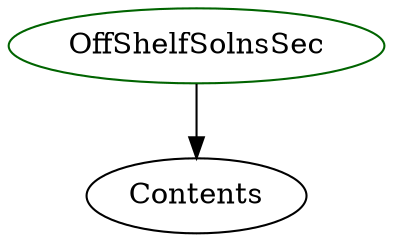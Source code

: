 digraph offshelfsolnssec{
OffShelfSolnsSec -> Contents;
OffShelfSolnsSec	[shape=oval, color=darkgreen, label="OffShelfSolnsSec"];
}
